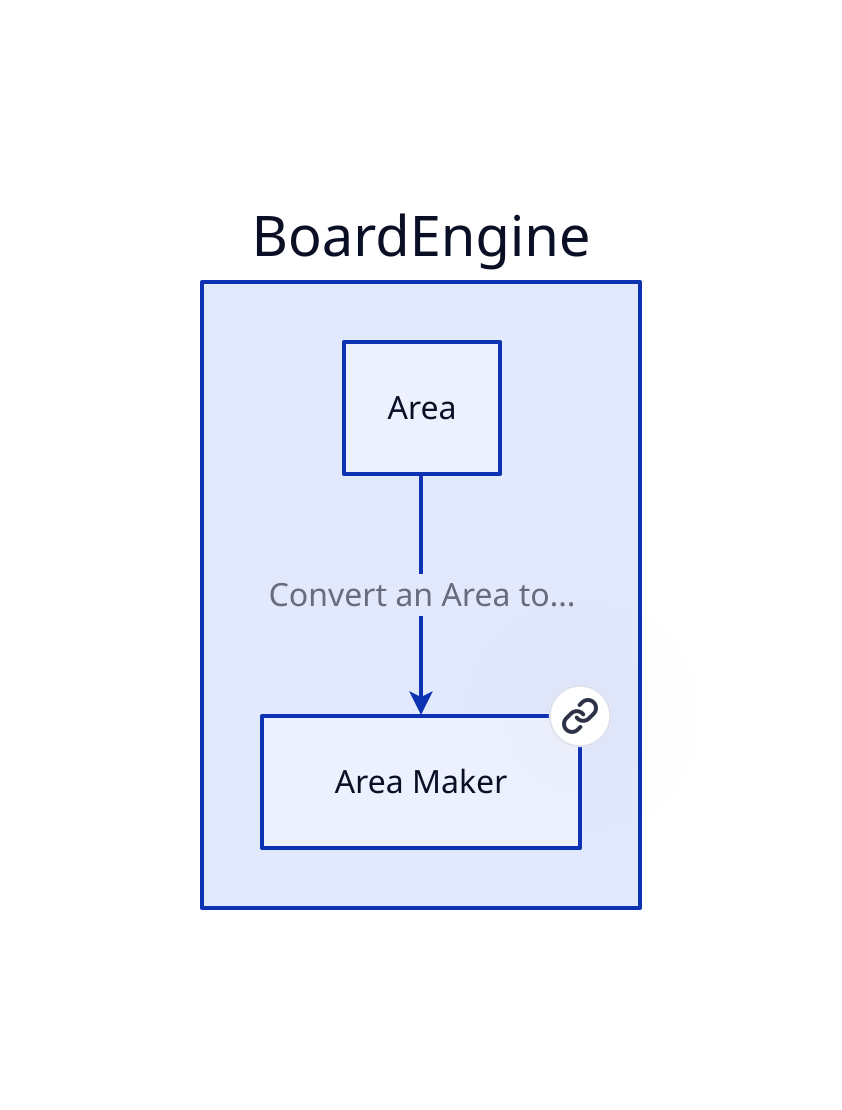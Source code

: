 # Nodes :
BoardEngine: {
    AreaMaker: Area Maker {
       link: AreaMaker
    }
}

# Links :
BoardEngine.Area -> BoardEngine.AreaMaker: Convert an Area to... {
source-arrowhead: {}
target-arrowhead: {shape: arrow}
}

